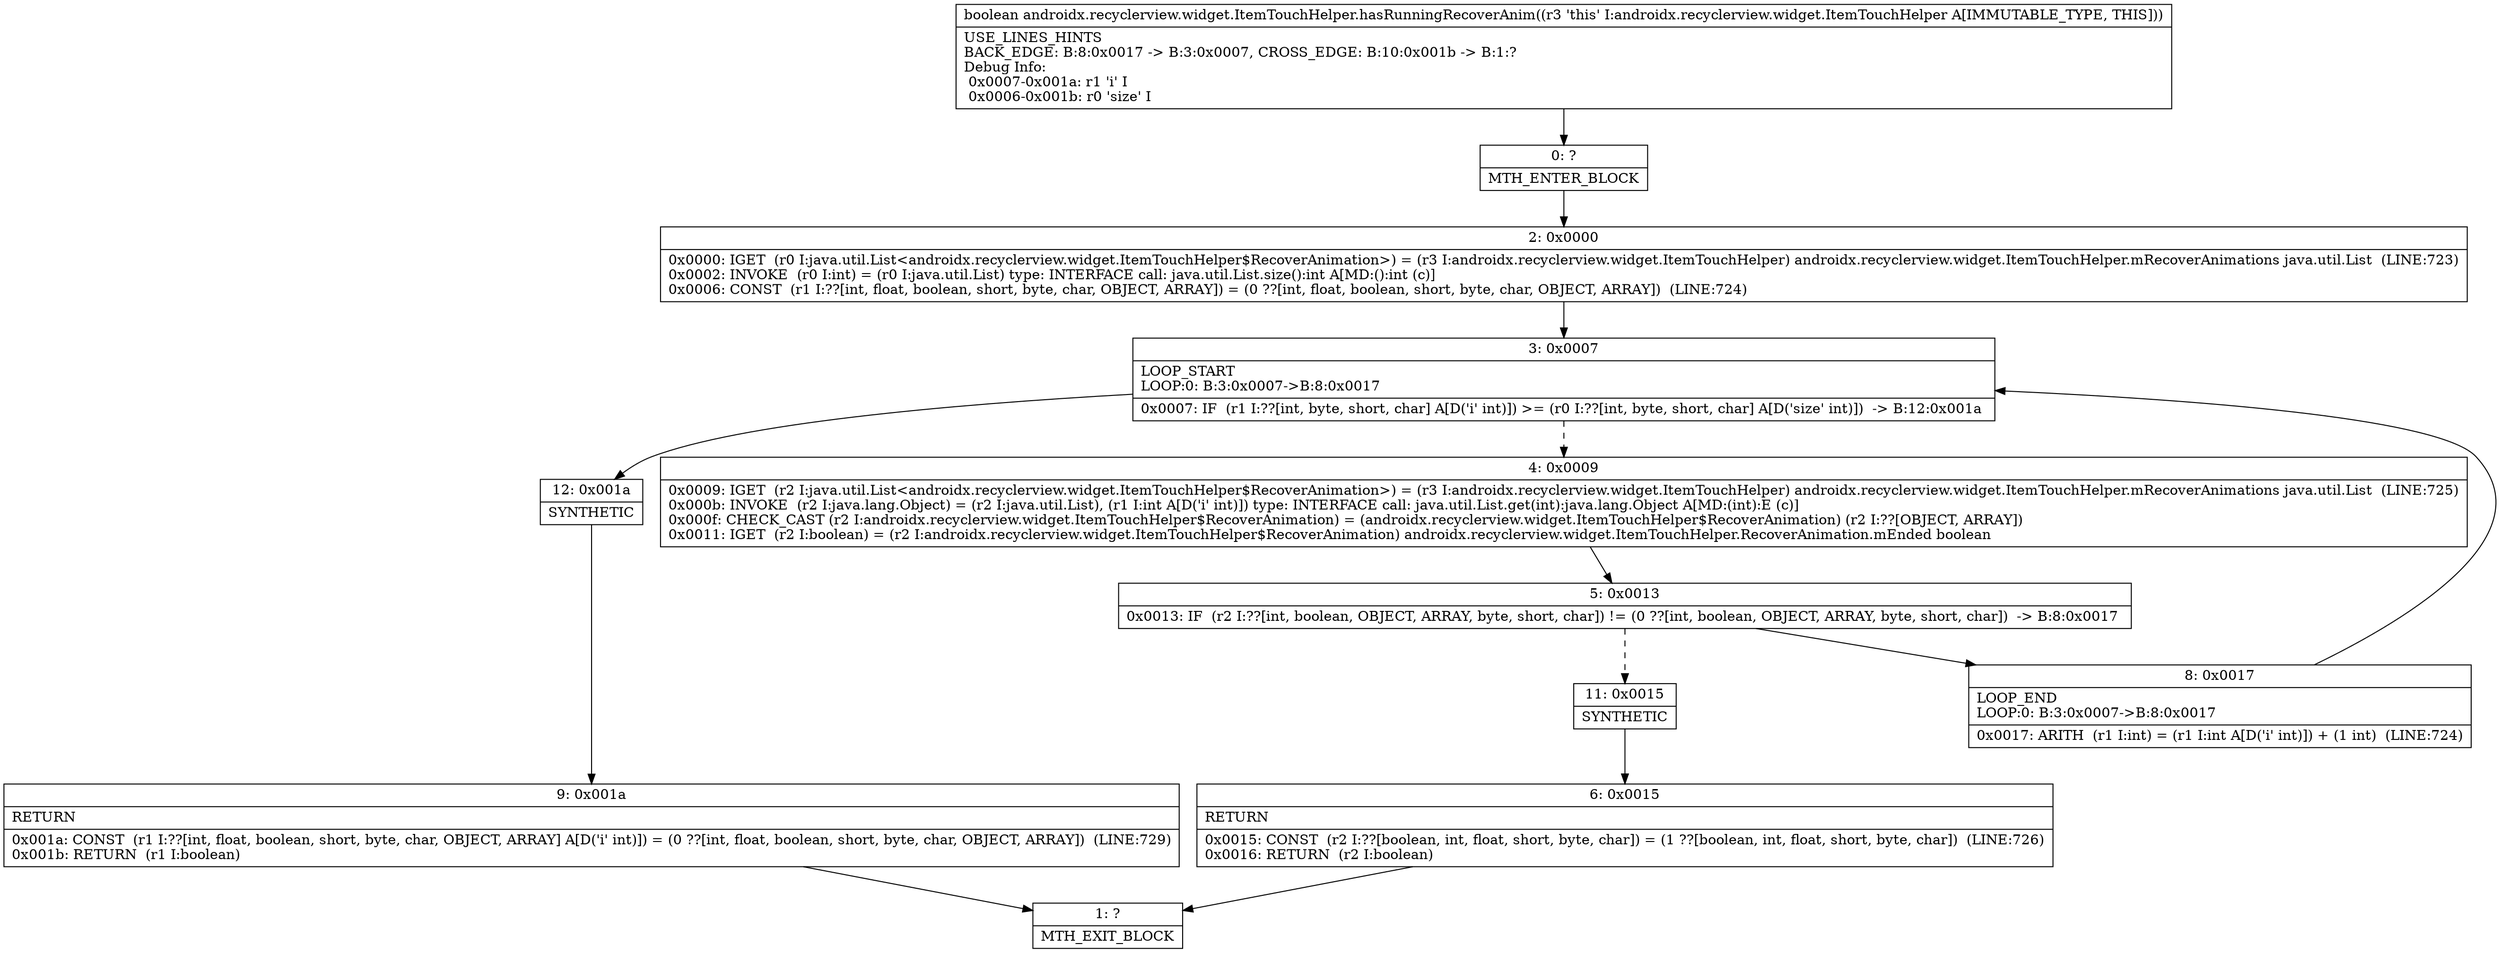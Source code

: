 digraph "CFG forandroidx.recyclerview.widget.ItemTouchHelper.hasRunningRecoverAnim()Z" {
Node_0 [shape=record,label="{0\:\ ?|MTH_ENTER_BLOCK\l}"];
Node_2 [shape=record,label="{2\:\ 0x0000|0x0000: IGET  (r0 I:java.util.List\<androidx.recyclerview.widget.ItemTouchHelper$RecoverAnimation\>) = (r3 I:androidx.recyclerview.widget.ItemTouchHelper) androidx.recyclerview.widget.ItemTouchHelper.mRecoverAnimations java.util.List  (LINE:723)\l0x0002: INVOKE  (r0 I:int) = (r0 I:java.util.List) type: INTERFACE call: java.util.List.size():int A[MD:():int (c)]\l0x0006: CONST  (r1 I:??[int, float, boolean, short, byte, char, OBJECT, ARRAY]) = (0 ??[int, float, boolean, short, byte, char, OBJECT, ARRAY])  (LINE:724)\l}"];
Node_3 [shape=record,label="{3\:\ 0x0007|LOOP_START\lLOOP:0: B:3:0x0007\-\>B:8:0x0017\l|0x0007: IF  (r1 I:??[int, byte, short, char] A[D('i' int)]) \>= (r0 I:??[int, byte, short, char] A[D('size' int)])  \-\> B:12:0x001a \l}"];
Node_4 [shape=record,label="{4\:\ 0x0009|0x0009: IGET  (r2 I:java.util.List\<androidx.recyclerview.widget.ItemTouchHelper$RecoverAnimation\>) = (r3 I:androidx.recyclerview.widget.ItemTouchHelper) androidx.recyclerview.widget.ItemTouchHelper.mRecoverAnimations java.util.List  (LINE:725)\l0x000b: INVOKE  (r2 I:java.lang.Object) = (r2 I:java.util.List), (r1 I:int A[D('i' int)]) type: INTERFACE call: java.util.List.get(int):java.lang.Object A[MD:(int):E (c)]\l0x000f: CHECK_CAST (r2 I:androidx.recyclerview.widget.ItemTouchHelper$RecoverAnimation) = (androidx.recyclerview.widget.ItemTouchHelper$RecoverAnimation) (r2 I:??[OBJECT, ARRAY]) \l0x0011: IGET  (r2 I:boolean) = (r2 I:androidx.recyclerview.widget.ItemTouchHelper$RecoverAnimation) androidx.recyclerview.widget.ItemTouchHelper.RecoverAnimation.mEnded boolean \l}"];
Node_5 [shape=record,label="{5\:\ 0x0013|0x0013: IF  (r2 I:??[int, boolean, OBJECT, ARRAY, byte, short, char]) != (0 ??[int, boolean, OBJECT, ARRAY, byte, short, char])  \-\> B:8:0x0017 \l}"];
Node_8 [shape=record,label="{8\:\ 0x0017|LOOP_END\lLOOP:0: B:3:0x0007\-\>B:8:0x0017\l|0x0017: ARITH  (r1 I:int) = (r1 I:int A[D('i' int)]) + (1 int)  (LINE:724)\l}"];
Node_11 [shape=record,label="{11\:\ 0x0015|SYNTHETIC\l}"];
Node_6 [shape=record,label="{6\:\ 0x0015|RETURN\l|0x0015: CONST  (r2 I:??[boolean, int, float, short, byte, char]) = (1 ??[boolean, int, float, short, byte, char])  (LINE:726)\l0x0016: RETURN  (r2 I:boolean) \l}"];
Node_1 [shape=record,label="{1\:\ ?|MTH_EXIT_BLOCK\l}"];
Node_12 [shape=record,label="{12\:\ 0x001a|SYNTHETIC\l}"];
Node_9 [shape=record,label="{9\:\ 0x001a|RETURN\l|0x001a: CONST  (r1 I:??[int, float, boolean, short, byte, char, OBJECT, ARRAY] A[D('i' int)]) = (0 ??[int, float, boolean, short, byte, char, OBJECT, ARRAY])  (LINE:729)\l0x001b: RETURN  (r1 I:boolean) \l}"];
MethodNode[shape=record,label="{boolean androidx.recyclerview.widget.ItemTouchHelper.hasRunningRecoverAnim((r3 'this' I:androidx.recyclerview.widget.ItemTouchHelper A[IMMUTABLE_TYPE, THIS]))  | USE_LINES_HINTS\lBACK_EDGE: B:8:0x0017 \-\> B:3:0x0007, CROSS_EDGE: B:10:0x001b \-\> B:1:?\lDebug Info:\l  0x0007\-0x001a: r1 'i' I\l  0x0006\-0x001b: r0 'size' I\l}"];
MethodNode -> Node_0;Node_0 -> Node_2;
Node_2 -> Node_3;
Node_3 -> Node_4[style=dashed];
Node_3 -> Node_12;
Node_4 -> Node_5;
Node_5 -> Node_8;
Node_5 -> Node_11[style=dashed];
Node_8 -> Node_3;
Node_11 -> Node_6;
Node_6 -> Node_1;
Node_12 -> Node_9;
Node_9 -> Node_1;
}

